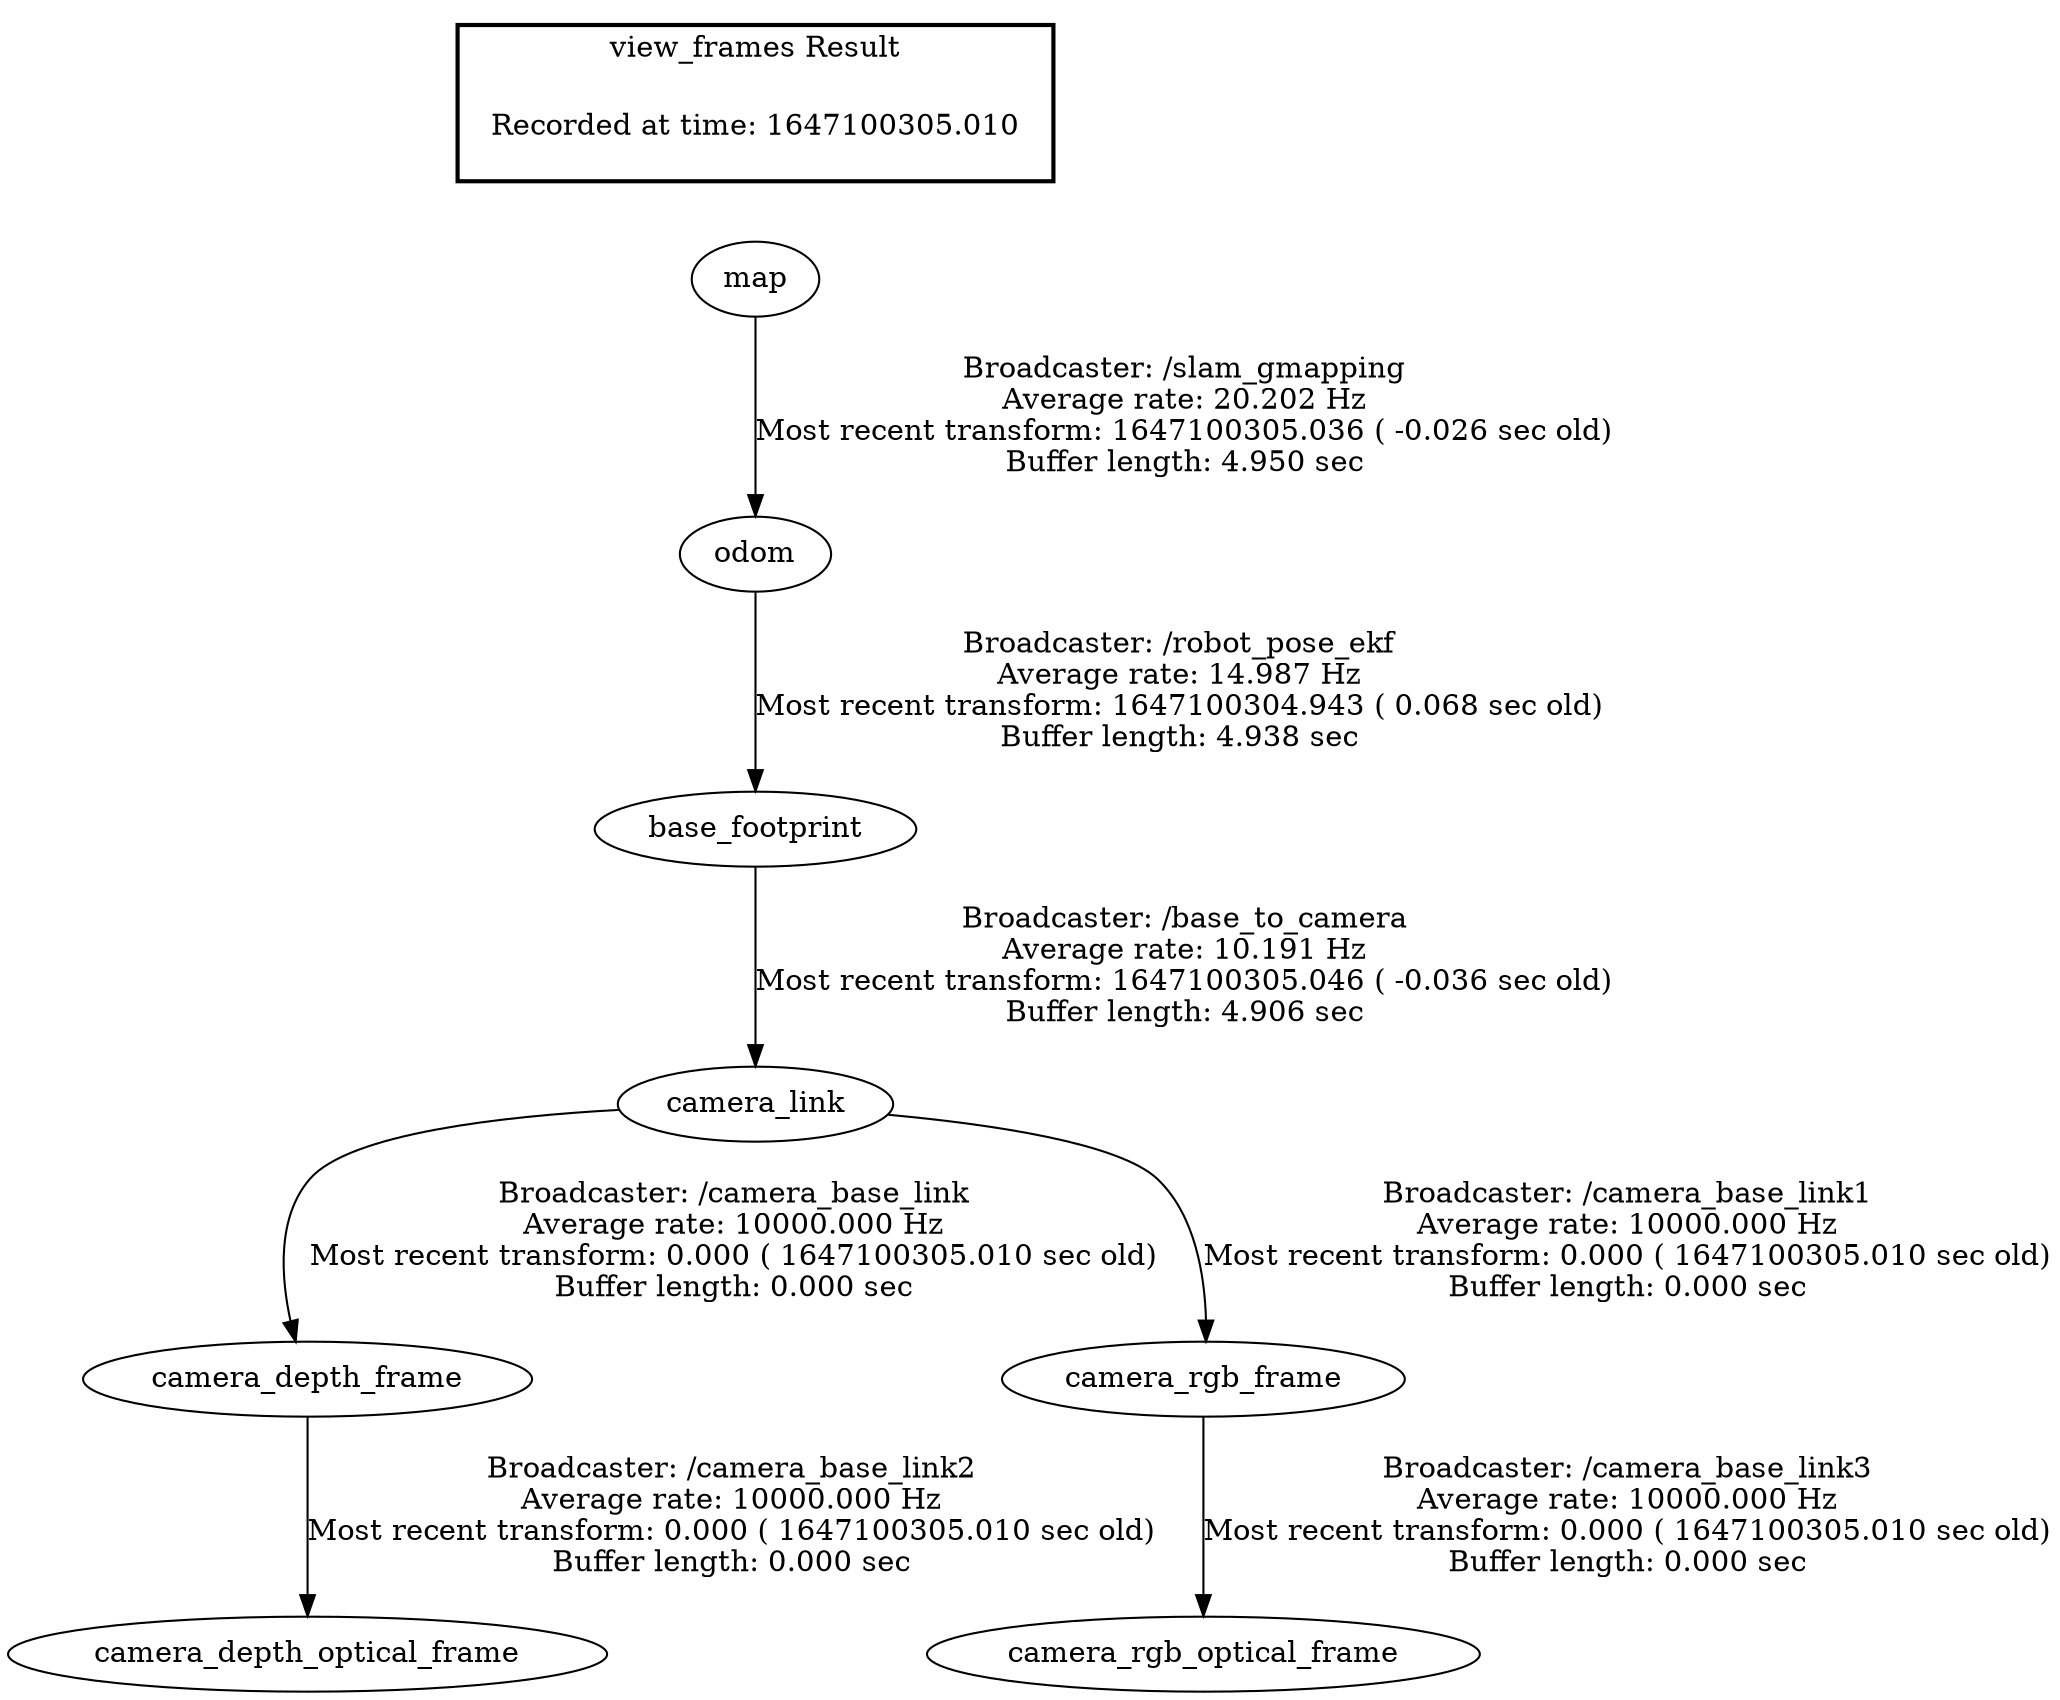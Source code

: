 digraph G {
"odom" -> "base_footprint"[label="Broadcaster: /robot_pose_ekf\nAverage rate: 14.987 Hz\nMost recent transform: 1647100304.943 ( 0.068 sec old)\nBuffer length: 4.938 sec\n"];
"map" -> "odom"[label="Broadcaster: /slam_gmapping\nAverage rate: 20.202 Hz\nMost recent transform: 1647100305.036 ( -0.026 sec old)\nBuffer length: 4.950 sec\n"];
"base_footprint" -> "camera_link"[label="Broadcaster: /base_to_camera\nAverage rate: 10.191 Hz\nMost recent transform: 1647100305.046 ( -0.036 sec old)\nBuffer length: 4.906 sec\n"];
"camera_depth_frame" -> "camera_depth_optical_frame"[label="Broadcaster: /camera_base_link2\nAverage rate: 10000.000 Hz\nMost recent transform: 0.000 ( 1647100305.010 sec old)\nBuffer length: 0.000 sec\n"];
"camera_link" -> "camera_depth_frame"[label="Broadcaster: /camera_base_link\nAverage rate: 10000.000 Hz\nMost recent transform: 0.000 ( 1647100305.010 sec old)\nBuffer length: 0.000 sec\n"];
"camera_link" -> "camera_rgb_frame"[label="Broadcaster: /camera_base_link1\nAverage rate: 10000.000 Hz\nMost recent transform: 0.000 ( 1647100305.010 sec old)\nBuffer length: 0.000 sec\n"];
"camera_rgb_frame" -> "camera_rgb_optical_frame"[label="Broadcaster: /camera_base_link3\nAverage rate: 10000.000 Hz\nMost recent transform: 0.000 ( 1647100305.010 sec old)\nBuffer length: 0.000 sec\n"];
edge [style=invis];
 subgraph cluster_legend { style=bold; color=black; label ="view_frames Result";
"Recorded at time: 1647100305.010"[ shape=plaintext ] ;
 }->"map";
}